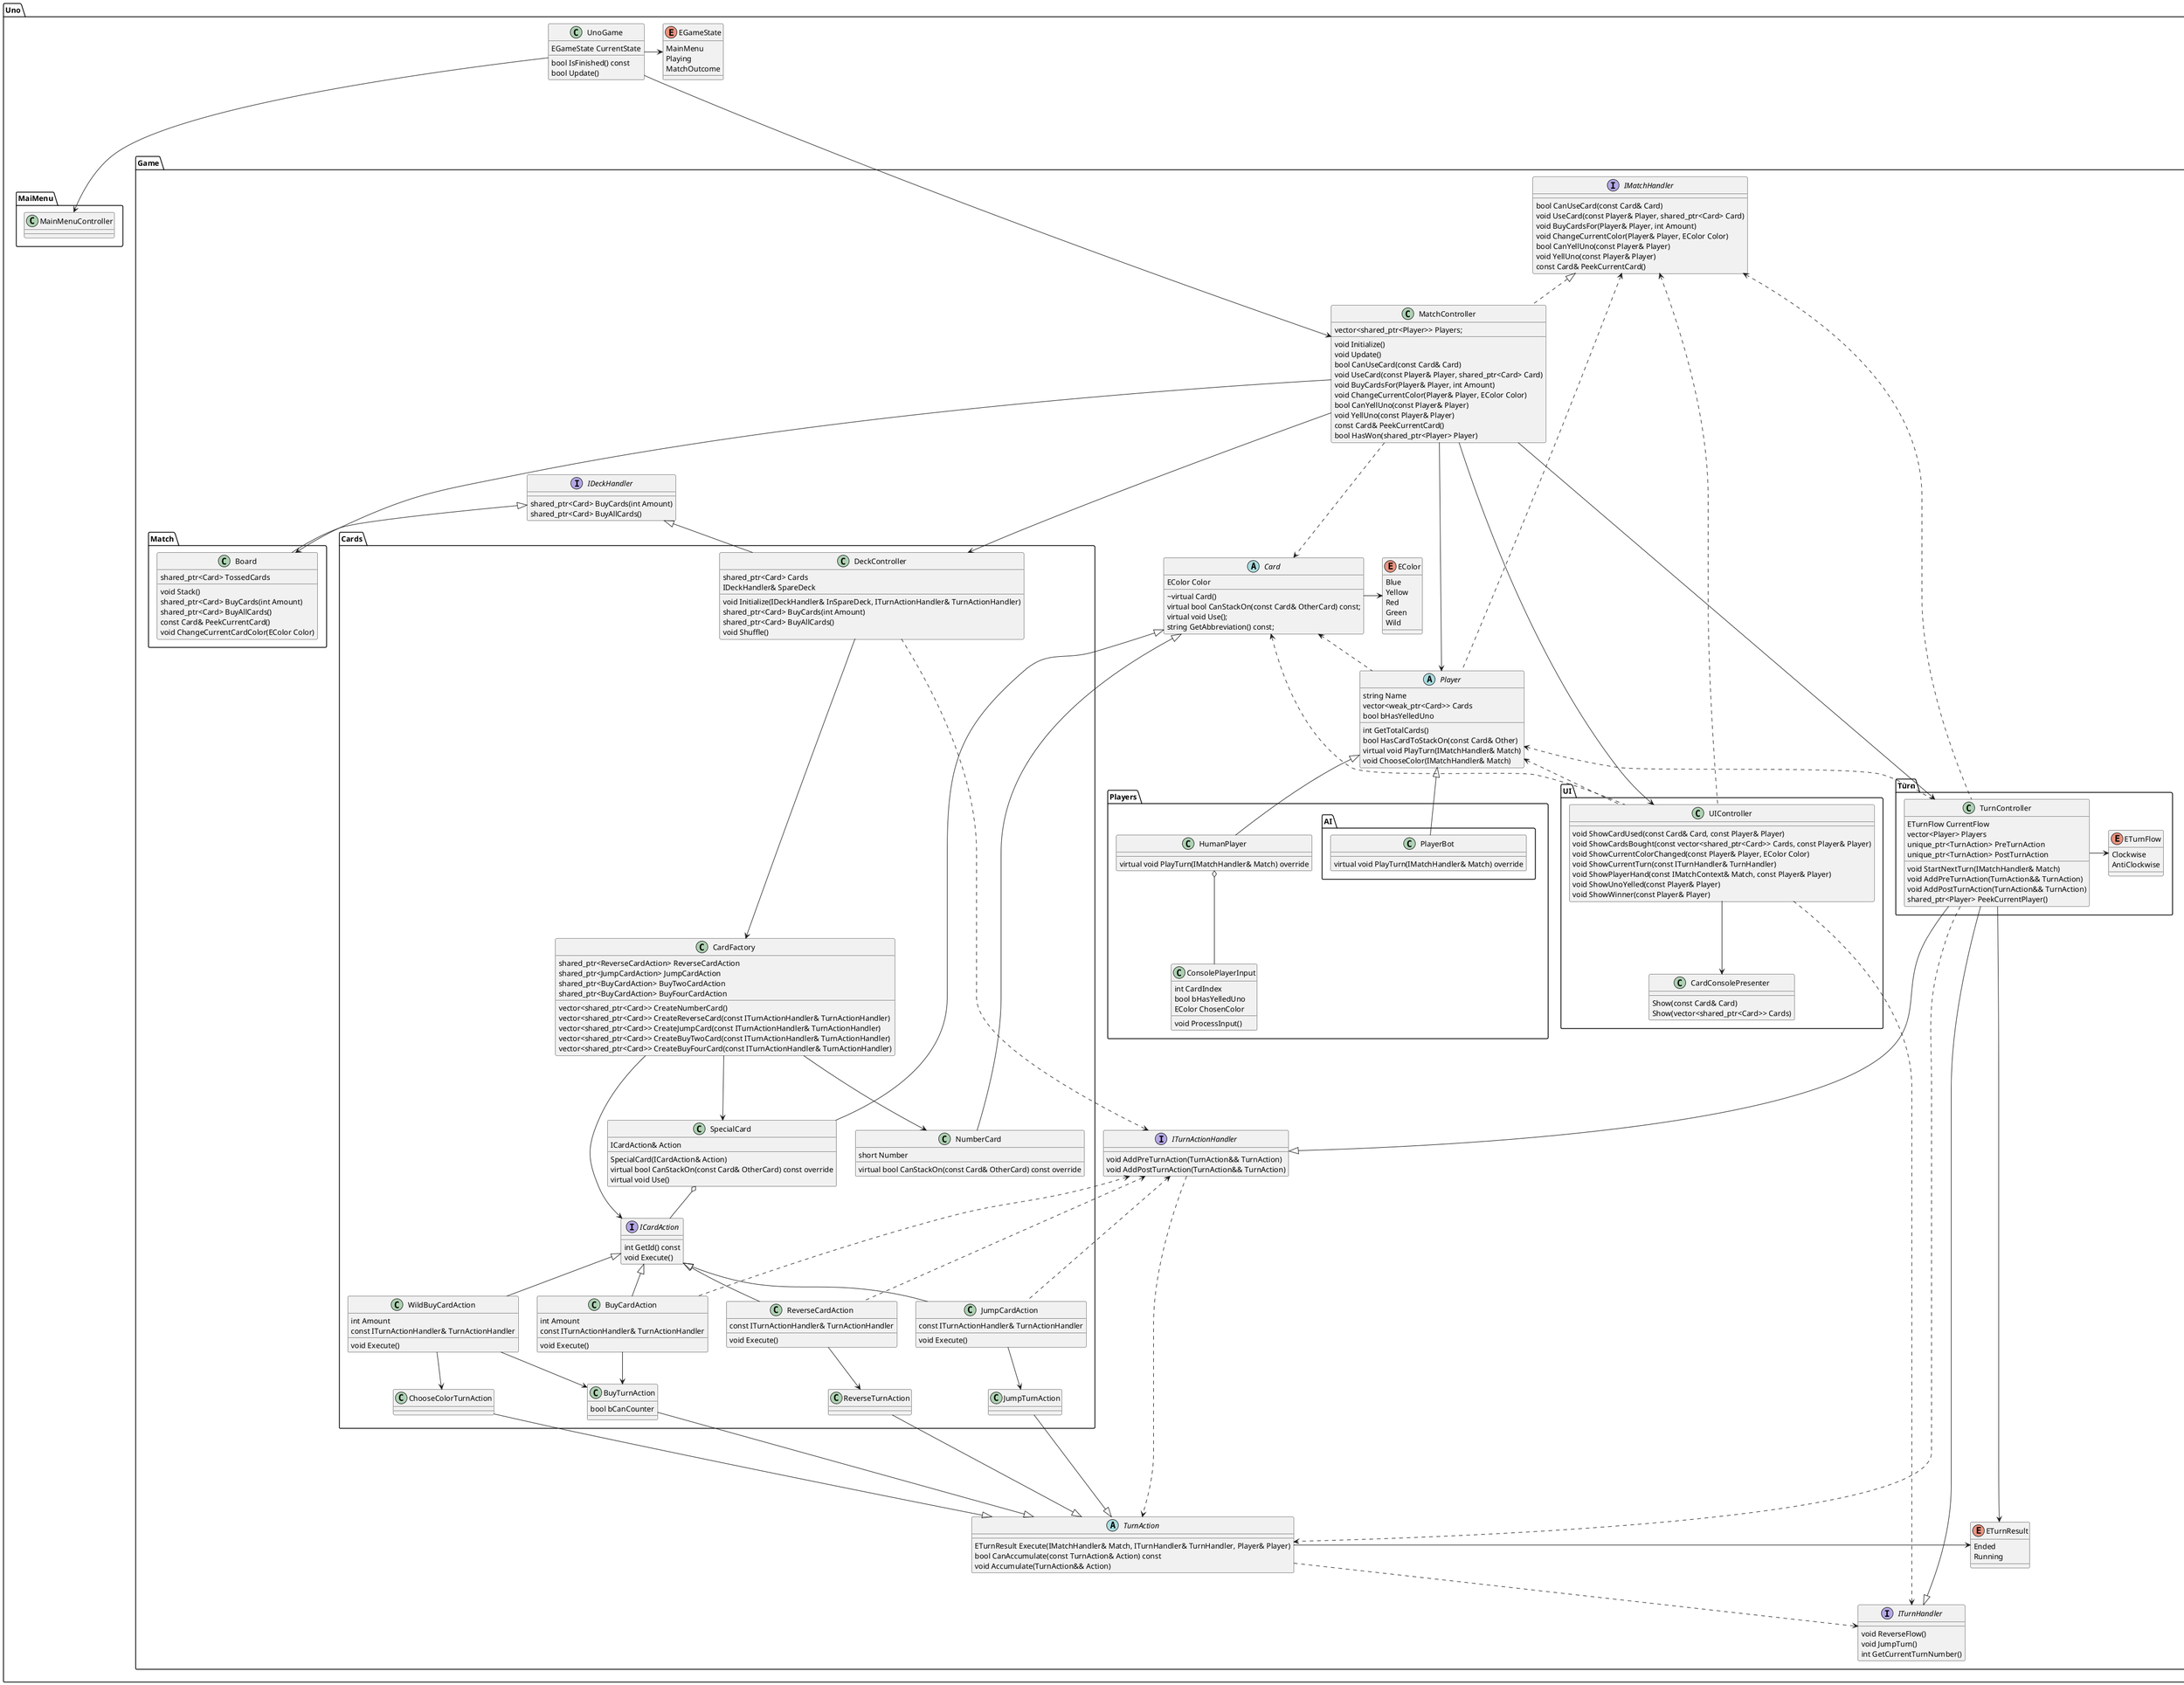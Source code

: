 @startuml
'https://plantuml.com/class-diagram

'Remove turning ~ into an icon so we can better declare destructors
skinparam classAttributeIconSize 0

package Uno
{
    class UnoGame
    {
        EGameState CurrentState
        bool IsFinished() const
        bool Update()
    }
    
    enum EGameState
    {
        MainMenu
        Playing
        MatchOutcome
    }
    
    package MaiMenu
    {
        class MainMenuController
    }
    
    package Game
    {
        interface IMatchHandler
        {
            bool CanUseCard(const Card& Card)
            void UseCard(const Player& Player, shared_ptr<Card> Card)
            void BuyCardsFor(Player& Player, int Amount)
            void ChangeCurrentColor(Player& Player, EColor Color)
            bool CanYellUno(const Player& Player)
            void YellUno(const Player& Player)
            const Card& PeekCurrentCard()
        }
        
        class MatchController
        {    
            vector<shared_ptr<Player>> Players;
            void Initialize()        
            void Update()
            bool CanUseCard(const Card& Card)
            void UseCard(const Player& Player, shared_ptr<Card> Card)
            void BuyCardsFor(Player& Player, int Amount)
            void ChangeCurrentColor(Player& Player, EColor Color)
            bool CanYellUno(const Player& Player)
            void YellUno(const Player& Player)
            const Card& PeekCurrentCard()
            bool HasWon(shared_ptr<Player> Player)                
        }    
            
        package Match
        {
            class Board
            {
                shared_ptr<Card> TossedCards
                
                void Stack()
                shared_ptr<Card> BuyCards(int Amount)
                shared_ptr<Card> BuyAllCards()
                const Card& PeekCurrentCard()
                void ChangeCurrentCardColor(EColor Color)        
            }    
        }
        
        interface ITurnActionHandler
        {
            void AddPreTurnAction(TurnAction&& TurnAction)
            void AddPostTurnAction(TurnAction&& TurnAction)                        
        }             
        
        interface ITurnHandler
        {
            void ReverseFlow()
            void JumpTurn()
            int GetCurrentTurnNumber()
        }   
        
        abstract class TurnAction
        {
            ETurnResult Execute(IMatchHandler& Match, ITurnHandler& TurnHandler, Player& Player)
            bool CanAccumulate(const TurnAction& Action) const
            void Accumulate(TurnAction&& Action)            
        }
        
        interface IDeckHandler
        {
            shared_ptr<Card> BuyCards(int Amount)
            shared_ptr<Card> BuyAllCards()
        }
       
        abstract class Card 
        {
            EColor Color
            ~ virtual Card()
            virtual bool CanStackOn(const Card& OtherCard) const;
            virtual void Use();
            string GetAbbreviation() const;
        }
        
        enum EColor 
        {
            Blue
            Yellow
            Red
            Green
            Wild
        }        
        
        enum ETurnResult
        {
            Ended
            Running
        }
        
        abstract class Player 
        {
            string Name
            vector<weak_ptr<Card>> Cards
            bool bHasYelledUno
            
            int GetTotalCards()
            bool HasCardToStackOn(const Card& Other)            
            virtual void PlayTurn(IMatchHandler& Match)
            void ChooseColor(IMatchHandler& Match)            
        }
        
        package Cards 
        {                
            class NumberCard 
            {
                short Number
                
                virtual bool CanStackOn(const Card& OtherCard) const override
            }
            
            interface ICardAction 
            {
                int GetId() const
                void Execute()
            }
            
            class SpecialCard
            {
                ICardAction& Action
                
                SpecialCard(ICardAction& Action)
                virtual bool CanStackOn(const Card& OtherCard) const override
                virtual void Use()
            }
            
            class DeckController
            {       
                shared_ptr<Card> Cards
                IDeckHandler& SpareDeck
                
                void Initialize(IDeckHandler& InSpareDeck, ITurnActionHandler& TurnActionHandler)
                shared_ptr<Card> BuyCards(int Amount)
                shared_ptr<Card> BuyAllCards()
                void Shuffle()            
            }
            
            class CardFactory
            {
                shared_ptr<ReverseCardAction> ReverseCardAction
                shared_ptr<JumpCardAction> JumpCardAction
                shared_ptr<BuyCardAction> BuyTwoCardAction
                shared_ptr<BuyCardAction> BuyFourCardAction
                
                vector<shared_ptr<Card>> CreateNumberCard()
                vector<shared_ptr<Card>> CreateReverseCard(const ITurnActionHandler& TurnActionHandler)            
                vector<shared_ptr<Card>> CreateJumpCard(const ITurnActionHandler& TurnActionHandler)            
                vector<shared_ptr<Card>> CreateBuyTwoCard(const ITurnActionHandler& TurnActionHandler)
                vector<shared_ptr<Card>> CreateBuyFourCard(const ITurnActionHandler& TurnActionHandler)                        
            }
            
            class BuyCardAction
            {
                int Amount            
                const ITurnActionHandler& TurnActionHandler
                void Execute()
            }
            
            class BuyTurnAction 
            {
                bool bCanCounter
            }            
            
            class ReverseCardAction
            {
                const ITurnActionHandler& TurnActionHandler
                void Execute()
            }
            
            class ReverseTurnAction
            
            class JumpCardAction
            {
                const ITurnActionHandler& TurnActionHandler
                void Execute()
            }
            
            class JumpTurnAction
            
            class WildBuyCardAction
            {
                int Amount            
                const ITurnActionHandler& TurnActionHandler
                void Execute()
            }
            
            class ChooseColorTurnAction
            
            ReverseCardAction --> ReverseTurnAction
            JumpCardAction --> JumpTurnAction
                        
            BuyCardAction --> BuyTurnAction            
            
            WildBuyCardAction --> BuyTurnAction
            WildBuyCardAction --> ChooseColorTurnAction
            
            JumpTurnAction ---|> TurnAction
            ReverseTurnAction ---|> TurnAction  
            ChooseColorTurnAction ---|> TurnAction
            BuyTurnAction ----|> TurnAction
        }
        
        package Turn 
        {
            class TurnController 
            {
                ETurnFlow CurrentFlow
                vector<Player> Players
                unique_ptr<TurnAction> PreTurnAction
                unique_ptr<TurnAction> PostTurnAction
                
                void StartNextTurn(IMatchHandler& Match)
                void AddPreTurnAction(TurnAction&& TurnAction)
                void AddPostTurnAction(TurnAction&& TurnAction)
                shared_ptr<Player> PeekCurrentPlayer()
            }
            
            enum ETurnFlow
            {
                Clockwise
                AntiClockwise
            }    
        }
        
        package Players
        {                
            class ConsolePlayerInput
            {
                int CardIndex
                bool bHasYelledUno
                EColor ChosenColor
                
                void ProcessInput()                                
            }
            
            class HumanPlayer
            {
                virtual void PlayTurn(IMatchHandler& Match) override
            }                
            
            package AI
            {
                class PlayerBot
                {
                    virtual void PlayTurn(IMatchHandler& Match) override
                }
            }
        }
        
        package UI
        {
            class UIController
            {
                void ShowCardUsed(const Card& Card, const Player& Player)
                void ShowCardsBought(const vector<shared_ptr<Card>> Cards, const Player& Player)
                void ShowCurrentColorChanged(const Player& Player, EColor Color)
                void ShowCurrentTurn(const ITurnHandler& TurnHandler)
                void ShowPlayerHand(const IMatchContext& Match, const Player& Player)                
                void ShowUnoYelled(const Player& Player)
                void ShowWinner(const Player& Player)
            }
        
            class CardConsolePresenter
            {
                Show(const Card& Card)
                Show(vector<shared_ptr<Card>> Cards)
            }
            
            Card <.. UIController            
            Player <.. UIController            
            IMatchHandler <.. UIController            
            UIController ..> ITurnHandler 
            
            UIController --> CardConsolePresenter           
        }        
        
        MatchController ..> Card
        MatchController --> Player
        MatchController ---> DeckController
        MatchController ---> TurnController
        MatchController ---> Board
        MatchController -----> UIController
        IMatchHandler <|.. MatchController
        IMatchHandler <.. Player
        IMatchHandler <.. TurnController
        
        TurnController ----|> ITurnActionHandler
        TurnController ----|> ITurnHandler    
        TurnController -> ETurnFlow
        TurnController --> ETurnResult
        TurnController ..> TurnAction
        Player <.. TurnController
        
        Card -> EColor
        Card <|-- NumberCard
        Card <|-- SpecialCard        
        
        SpecialCard o-- ICardAction
        ICardAction <|-- BuyCardAction
        ICardAction <|-- ReverseCardAction
        ICardAction <|-- JumpCardAction
        ICardAction <|-- WildBuyCardAction
        ITurnActionHandler <...  JumpCardAction
        ITurnActionHandler <...  ReverseCardAction
        ITurnActionHandler <...  BuyCardAction 
        ITurnActionHandler ....> TurnAction                              
               
        Card <.. Player
        CardFactory ---> NumberCard 
        CardFactory ---> SpecialCard
        CardFactory ---> ICardAction
        
        IDeckHandler <|-- DeckController
        IDeckHandler <|-- Board
        DeckController ----> CardFactory
        DeckController ..> ITurnActionHandler    
        
        Player <|-- HumanPlayer    
        Player <|-- PlayerBot
        HumanPlayer o-- ConsolePlayerInput
        
        TurnAction -> ETurnResult
        TurnAction ..> ITurnHandler        
    }  
    
    UnoGame -> EGameState      
    UnoGame -----> MatchController
    UnoGame ----> MainMenuController
}

@enduml